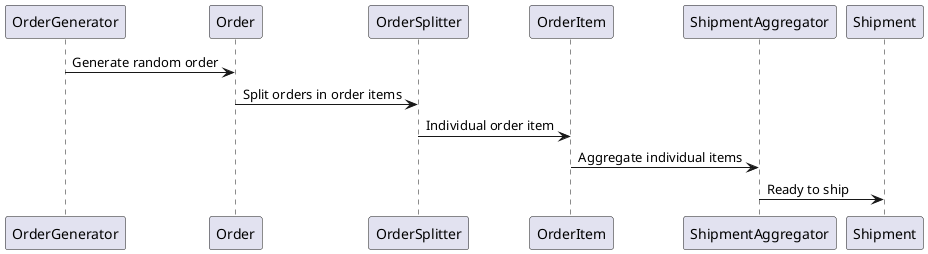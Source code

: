 @startuml
OrderGenerator -> Order: Generate random order
Order -> OrderSplitter: Split orders in order items
OrderSplitter -> OrderItem: Individual order item
OrderItem -> ShipmentAggregator: Aggregate individual items
ShipmentAggregator -> Shipment: Ready to ship
@enduml